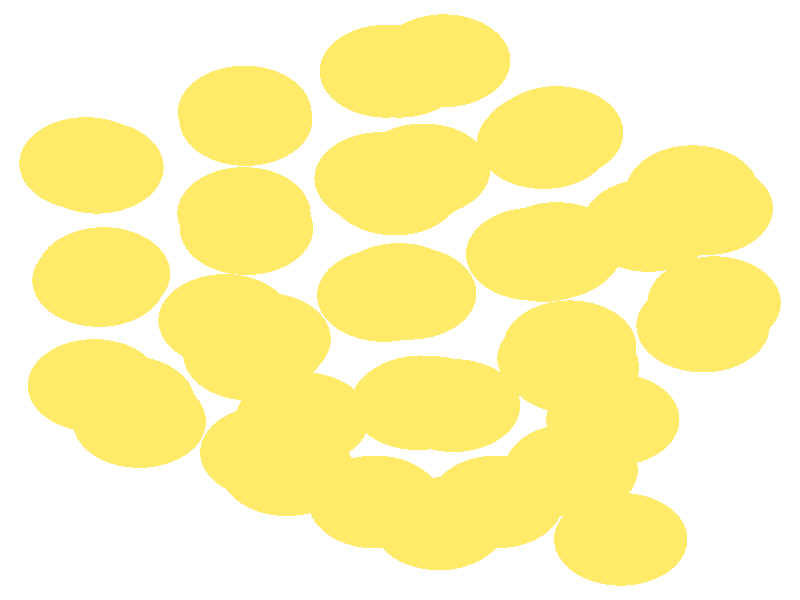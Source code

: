 #include "colors.inc"
#include "finish.inc"

global_settings {assumed_gamma 1 max_trace_level 6}
background {color White}
camera {orthographic
  right -12.25*x up 13.19*y
  direction 1.00*z
  location <0,0,50.00> look_at <0,0,0>}
light_source {<  2.00,   3.00,  40.00> color White
  area_light <0.70, 0, 0>, <0, 0.70, 0>, 3, 3
  adaptive 1 jitter}

#declare simple = finish {phong 0.7}
#declare pale = finish {ambient .5 diffuse .85 roughness .001 specular 0.200 }
#declare intermediate = finish {ambient 0.3 diffuse 0.6 specular 0.10 roughness 0.04 }
#declare vmd = finish {ambient .0 diffuse .65 phong 0.1 phong_size 40. specular 0.500 }
#declare jmol = finish {ambient .2 diffuse .6 specular 1 roughness .001 metallic}
#declare ase2 = finish {ambient 0.05 brilliance 3 diffuse 0.6 metallic specular 0.70 roughness 0.04 reflection 0.15}
#declare ase3 = finish {ambient .15 brilliance 2 diffuse .6 metallic specular 1. roughness .001 reflection .0}
#declare glass = finish {ambient .05 diffuse .3 specular 1. roughness .001}
#declare Rcell = 0.050;
#declare Rbond = 0.100;

#macro atom(LOC, R, COL, FIN)
  sphere{LOC, R texture{pigment{COL} finish{FIN}}}
#end
#macro constrain(LOC, R, COL, FIN)
union{torus{R, Rcell rotate 45*z texture{pigment{COL} finish{FIN}}}
      torus{R, Rcell rotate -45*z texture{pigment{COL} finish{FIN}}}
      translate LOC}
#end

atom(< -1.73,  -3.73,  -3.05>, 1.02, rgb <1.00, 0.82, 0.14>, ase3) // #0 
atom(<  0.27,  -2.28,  -1.60>, 1.02, rgb <1.00, 0.82, 0.14>, ase3) // #1 
atom(< -2.30,  -1.19,  -1.66>, 1.02, rgb <1.00, 0.82, 0.14>, ase3) // #2 
atom(< -0.25,   0.10,   0.00>, 1.02, rgb <1.00, 0.82, 0.14>, ase3) // #3 
atom(< -0.04,   0.16,  -2.75>, 1.02, rgb <1.00, 0.82, 0.14>, ase3) // #4 
atom(<  2.34,   1.04,  -1.32>, 1.02, rgb <1.00, 0.82, 0.14>, ase3) // #5 
atom(< -0.29,   2.67,  -1.53>, 1.02, rgb <1.00, 0.82, 0.14>, ase3) // #6 
atom(<  2.20,   3.46,  -2.83>, 1.02, rgb <1.00, 0.82, 0.14>, ase3) // #7 
atom(< -4.16,  -2.25,  -2.91>, 1.02, rgb <1.00, 0.82, 0.14>, ase3) // #8 
atom(< -4.68,  -1.88,  -5.72>, 1.02, rgb <1.00, 0.82, 0.14>, ase3) // #9 
atom(< -2.16,  -1.00,  -4.52>, 1.02, rgb <1.00, 0.82, 0.14>, ase3) // #10 
atom(< -4.61,   0.43,  -4.55>, 1.02, rgb <1.00, 0.82, 0.14>, ase3) // #11 
atom(< -4.64,   2.92,  -3.31>, 1.02, rgb <1.00, 0.82, 0.14>, ase3) // #12 
atom(< -2.35,   1.57,  -5.91>, 1.02, rgb <1.00, 0.82, 0.14>, ase3) // #13 
atom(< -0.08,   2.44,  -4.39>, 1.02, rgb <1.00, 0.82, 0.14>, ase3) // #14 
atom(< -2.36,   3.97,  -4.27>, 1.02, rgb <1.00, 0.82, 0.14>, ase3) // #15 
atom(<  0.67,   5.26,  -3.90>, 1.02, rgb <1.00, 0.82, 0.14>, ase3) // #16 
atom(< -0.21,   5.03,  -5.89>, 1.02, rgb <1.00, 0.82, 0.14>, ase3) // #17 
atom(< -4.54,   0.58,  -7.52>, 1.02, rgb <1.00, 0.82, 0.14>, ase3) // #18 
atom(< -4.81,   3.00,  -5.98>, 1.02, rgb <1.00, 0.82, 0.14>, ase3) // #19 
atom(< -2.38,   4.13,  -7.20>, 1.02, rgb <1.00, 0.82, 0.14>, ase3) // #20 
atom(<  1.48,  -4.44,  -2.88>, 1.02, rgb <1.00, 0.82, 0.14>, ase3) // #21 
atom(<  0.60,  -4.92,  -5.57>, 1.02, rgb <1.00, 0.82, 0.14>, ase3) // #22 
atom(<  3.38,  -5.26,  -5.35>, 1.02, rgb <1.00, 0.82, 0.14>, ase3) // #23 
atom(<  0.46,  -2.25,  -4.46>, 1.02, rgb <1.00, 0.82, 0.14>, ase3) // #24 
atom(<  2.64,  -1.48,  -2.74>, 1.02, rgb <1.00, 0.82, 0.14>, ase3) // #25 
atom(<  2.60,  -1.03,  -5.98>, 1.02, rgb <1.00, 0.82, 0.14>, ase3) // #26 
atom(<  4.81,  -0.06,  -3.94>, 1.02, rgb <1.00, 0.82, 0.14>, ase3) // #27 
atom(<  2.40,   1.13,  -4.18>, 1.02, rgb <1.00, 0.82, 0.14>, ase3) // #28 
atom(<  4.48,   2.38,  -3.02>, 1.02, rgb <1.00, 0.82, 0.14>, ase3) // #29 
atom(<  4.69,   2.01,  -6.04>, 1.02, rgb <1.00, 0.82, 0.14>, ase3) // #30 
atom(< -2.04,  -3.35,  -6.19>, 1.02, rgb <1.00, 0.82, 0.14>, ase3) // #31 
atom(< -1.49,  -2.61,  -9.47>, 1.02, rgb <1.00, 0.82, 0.14>, ase3) // #32 
atom(<  0.32,  -2.24,  -7.29>, 1.02, rgb <1.00, 0.82, 0.14>, ase3) // #33 
atom(< -2.08,  -0.86,  -7.22>, 1.02, rgb <1.00, 0.82, 0.14>, ase3) // #34 
atom(<  0.15,   0.15,  -5.81>, 1.02, rgb <1.00, 0.82, 0.14>, ase3) // #35 
atom(< -0.02,   0.23,  -8.88>, 1.02, rgb <1.00, 0.82, 0.14>, ase3) // #36 
atom(<  2.20,   0.98,  -7.09>, 1.02, rgb <1.00, 0.82, 0.14>, ase3) // #37 
atom(<  0.02,   2.57,  -7.22>, 1.02, rgb <1.00, 0.82, 0.14>, ase3) // #38 
atom(<  2.40,   3.68,  -5.92>, 1.02, rgb <1.00, 0.82, 0.14>, ase3) // #39 
atom(<  2.26,   3.56,  -8.73>, 1.02, rgb <1.00, 0.82, 0.14>, ase3) // #40 
atom(< -3.99,  -2.67,  -8.11>, 1.02, rgb <1.00, 0.82, 0.14>, ase3) // #41 
atom(< -2.68,  -0.45, -10.07>, 1.02, rgb <1.00, 0.82, 0.14>, ase3) // #42 
atom(< -2.39,   1.90,  -8.75>, 1.02, rgb <1.00, 0.82, 0.14>, ase3) // #43 
atom(<  0.36,   2.86, -11.16>, 1.02, rgb <1.00, 0.82, 0.14>, ase3) // #44 
atom(< -0.01,   5.03,  -8.77>, 1.02, rgb <1.00, 0.82, 0.14>, ase3) // #45 
atom(<  2.62,  -3.74,  -7.54>, 1.02, rgb <1.00, 0.82, 0.14>, ase3) // #46 
atom(<  3.26,  -2.63,  -4.96>, 1.02, rgb <1.00, 0.82, 0.14>, ase3) // #47 
atom(<  4.64,  -0.57,  -7.12>, 1.02, rgb <1.00, 0.82, 0.14>, ase3) // #48 
atom(< -0.38,  -4.44,  -8.20>, 1.02, rgb <1.00, 0.82, 0.14>, ase3) // #49 
atom(<  0.82,  -2.32, -10.42>, 1.02, rgb <1.00, 0.82, 0.14>, ase3) // #50 
atom(<  2.51,  -1.29,  -8.80>, 1.02, rgb <1.00, 0.82, 0.14>, ase3) // #51 
atom(<  2.03,   1.01, -10.26>, 1.02, rgb <1.00, 0.82, 0.14>, ase3) // #52 
atom(<  3.81,   1.64,  -8.83>, 1.02, rgb <1.00, 0.82, 0.14>, ase3) // #53 
atom(< -0.25,   0.10, -11.73>, 1.02, rgb <1.00, 0.82, 0.14>, ase3) // #54 
